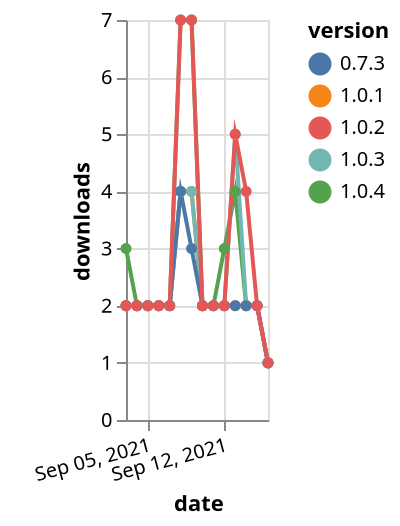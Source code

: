 {"$schema": "https://vega.github.io/schema/vega-lite/v5.json", "description": "A simple bar chart with embedded data.", "data": {"values": [{"date": "2021-09-03", "total": 1523, "delta": 3, "version": "1.0.4"}, {"date": "2021-09-04", "total": 1525, "delta": 2, "version": "1.0.4"}, {"date": "2021-09-05", "total": 1527, "delta": 2, "version": "1.0.4"}, {"date": "2021-09-06", "total": 1529, "delta": 2, "version": "1.0.4"}, {"date": "2021-09-07", "total": 1531, "delta": 2, "version": "1.0.4"}, {"date": "2021-09-08", "total": 1538, "delta": 7, "version": "1.0.4"}, {"date": "2021-09-09", "total": 1545, "delta": 7, "version": "1.0.4"}, {"date": "2021-09-10", "total": 1547, "delta": 2, "version": "1.0.4"}, {"date": "2021-09-11", "total": 1549, "delta": 2, "version": "1.0.4"}, {"date": "2021-09-12", "total": 1552, "delta": 3, "version": "1.0.4"}, {"date": "2021-09-13", "total": 1556, "delta": 4, "version": "1.0.4"}, {"date": "2021-09-14", "total": 1558, "delta": 2, "version": "1.0.4"}, {"date": "2021-09-15", "total": 1560, "delta": 2, "version": "1.0.4"}, {"date": "2021-09-16", "total": 1561, "delta": 1, "version": "1.0.4"}, {"date": "2021-09-03", "total": 2920, "delta": 2, "version": "1.0.1"}, {"date": "2021-09-04", "total": 2922, "delta": 2, "version": "1.0.1"}, {"date": "2021-09-05", "total": 2924, "delta": 2, "version": "1.0.1"}, {"date": "2021-09-06", "total": 2926, "delta": 2, "version": "1.0.1"}, {"date": "2021-09-07", "total": 2928, "delta": 2, "version": "1.0.1"}, {"date": "2021-09-08", "total": 2932, "delta": 4, "version": "1.0.1"}, {"date": "2021-09-09", "total": 2936, "delta": 4, "version": "1.0.1"}, {"date": "2021-09-10", "total": 2938, "delta": 2, "version": "1.0.1"}, {"date": "2021-09-11", "total": 2940, "delta": 2, "version": "1.0.1"}, {"date": "2021-09-12", "total": 2942, "delta": 2, "version": "1.0.1"}, {"date": "2021-09-13", "total": 2944, "delta": 2, "version": "1.0.1"}, {"date": "2021-09-14", "total": 2946, "delta": 2, "version": "1.0.1"}, {"date": "2021-09-15", "total": 2948, "delta": 2, "version": "1.0.1"}, {"date": "2021-09-16", "total": 2949, "delta": 1, "version": "1.0.1"}, {"date": "2021-09-03", "total": 1780, "delta": 2, "version": "1.0.3"}, {"date": "2021-09-04", "total": 1782, "delta": 2, "version": "1.0.3"}, {"date": "2021-09-05", "total": 1784, "delta": 2, "version": "1.0.3"}, {"date": "2021-09-06", "total": 1786, "delta": 2, "version": "1.0.3"}, {"date": "2021-09-07", "total": 1788, "delta": 2, "version": "1.0.3"}, {"date": "2021-09-08", "total": 1792, "delta": 4, "version": "1.0.3"}, {"date": "2021-09-09", "total": 1796, "delta": 4, "version": "1.0.3"}, {"date": "2021-09-10", "total": 1798, "delta": 2, "version": "1.0.3"}, {"date": "2021-09-11", "total": 1800, "delta": 2, "version": "1.0.3"}, {"date": "2021-09-12", "total": 1802, "delta": 2, "version": "1.0.3"}, {"date": "2021-09-13", "total": 1807, "delta": 5, "version": "1.0.3"}, {"date": "2021-09-14", "total": 1809, "delta": 2, "version": "1.0.3"}, {"date": "2021-09-15", "total": 1811, "delta": 2, "version": "1.0.3"}, {"date": "2021-09-16", "total": 1812, "delta": 1, "version": "1.0.3"}, {"date": "2021-09-03", "total": 3109, "delta": 2, "version": "0.7.3"}, {"date": "2021-09-04", "total": 3111, "delta": 2, "version": "0.7.3"}, {"date": "2021-09-05", "total": 3113, "delta": 2, "version": "0.7.3"}, {"date": "2021-09-06", "total": 3115, "delta": 2, "version": "0.7.3"}, {"date": "2021-09-07", "total": 3117, "delta": 2, "version": "0.7.3"}, {"date": "2021-09-08", "total": 3121, "delta": 4, "version": "0.7.3"}, {"date": "2021-09-09", "total": 3124, "delta": 3, "version": "0.7.3"}, {"date": "2021-09-10", "total": 3126, "delta": 2, "version": "0.7.3"}, {"date": "2021-09-11", "total": 3128, "delta": 2, "version": "0.7.3"}, {"date": "2021-09-12", "total": 3130, "delta": 2, "version": "0.7.3"}, {"date": "2021-09-13", "total": 3132, "delta": 2, "version": "0.7.3"}, {"date": "2021-09-14", "total": 3134, "delta": 2, "version": "0.7.3"}, {"date": "2021-09-15", "total": 3136, "delta": 2, "version": "0.7.3"}, {"date": "2021-09-16", "total": 3137, "delta": 1, "version": "0.7.3"}, {"date": "2021-09-03", "total": 3841, "delta": 2, "version": "1.0.2"}, {"date": "2021-09-04", "total": 3843, "delta": 2, "version": "1.0.2"}, {"date": "2021-09-05", "total": 3845, "delta": 2, "version": "1.0.2"}, {"date": "2021-09-06", "total": 3847, "delta": 2, "version": "1.0.2"}, {"date": "2021-09-07", "total": 3849, "delta": 2, "version": "1.0.2"}, {"date": "2021-09-08", "total": 3856, "delta": 7, "version": "1.0.2"}, {"date": "2021-09-09", "total": 3863, "delta": 7, "version": "1.0.2"}, {"date": "2021-09-10", "total": 3865, "delta": 2, "version": "1.0.2"}, {"date": "2021-09-11", "total": 3867, "delta": 2, "version": "1.0.2"}, {"date": "2021-09-12", "total": 3869, "delta": 2, "version": "1.0.2"}, {"date": "2021-09-13", "total": 3874, "delta": 5, "version": "1.0.2"}, {"date": "2021-09-14", "total": 3878, "delta": 4, "version": "1.0.2"}, {"date": "2021-09-15", "total": 3880, "delta": 2, "version": "1.0.2"}, {"date": "2021-09-16", "total": 3881, "delta": 1, "version": "1.0.2"}]}, "width": "container", "mark": {"type": "line", "point": {"filled": true}}, "encoding": {"x": {"field": "date", "type": "temporal", "timeUnit": "yearmonthdate", "title": "date", "axis": {"labelAngle": -15}}, "y": {"field": "delta", "type": "quantitative", "title": "downloads"}, "color": {"field": "version", "type": "nominal"}, "tooltip": {"field": "delta"}}}
